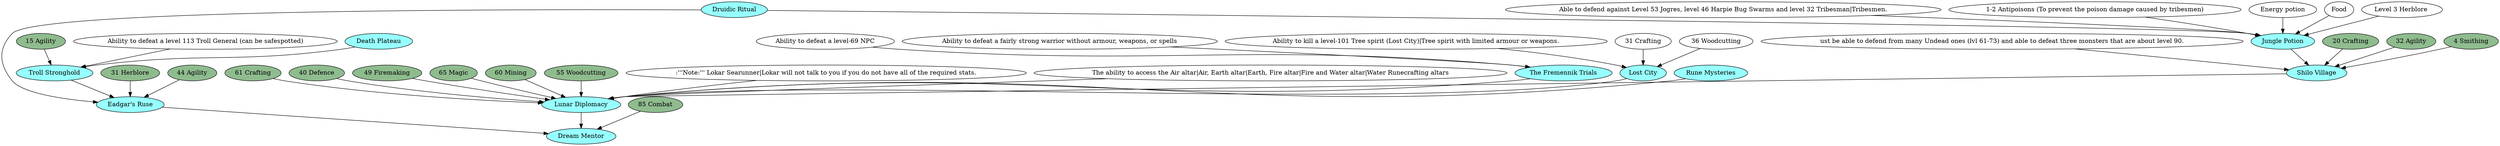 digraph {
  node[style=filled, fillcolor=darkslategray1];
  "Dream Mentor";
  "Lunar Diplomacy";
  "Eadgar's Ruse";
  "The Fremennik Trials";
  "Lost City";
  "Rune Mysteries";
  "Shilo Village";
  "Druidic Ritual";
  "Troll Stronghold";
  "Jungle Potion";
  "Death Plateau";
  "Druidic Ritual";
  node[style=filled, fillcolor=darkseagreen];
  "85 Combat";
  "61 Crafting";
  "40 Defence";
  "49 Firemaking";
  "65 Magic";
  "60 Mining";
  "55 Woodcutting";
  "31 Herblore";
  "44 Agility";
  "20 Crafting";
  "32 Agility";
  "4 Smithing";
  "15 Agility";
  node[style=filled, fillcolor=white];
  "85 Combat" -> "Dream Mentor";
  "Lunar Diplomacy" -> "Dream Mentor";
  "Eadgar's Ruse" -> "Dream Mentor";
  "61 Crafting" -> "Lunar Diplomacy";
  "40 Defence" -> "Lunar Diplomacy";
  "49 Firemaking" -> "Lunar Diplomacy";
  "65 Magic" -> "Lunar Diplomacy";
  "60 Mining" -> "Lunar Diplomacy";
  "55 Woodcutting" -> "Lunar Diplomacy";
  ":'''Note:''' Lokar Searunner|Lokar will not talk to you if you do not have all of the required stats." -> "Lunar Diplomacy";
  "The ability to access the Air altar|Air, Earth altar|Earth, Fire altar|Fire and Water altar|Water Runecrafting altars" -> "Lunar Diplomacy";
  "The Fremennik Trials" -> "Lunar Diplomacy";
  "Lost City" -> "Lunar Diplomacy";
  "Rune Mysteries" -> "Lunar Diplomacy";
  "Shilo Village" -> "Lunar Diplomacy";
  "Druidic Ritual" -> "Eadgar's Ruse";
  "Troll Stronghold" -> "Eadgar's Ruse";
  "31 Herblore" -> "Eadgar's Ruse";
  "44 Agility" -> "Eadgar's Ruse";
  "Ability to defeat a level-69 NPC" -> "The Fremennik Trials";
  "Ability to defeat a fairly strong warrior without armour, weapons, or spells" -> "The Fremennik Trials";
  "31 Crafting" -> "Lost City";
  "36 Woodcutting" -> "Lost City";
  "Ability to kill a level-101 Tree spirit (Lost City)|Tree spirit with limited armour or weapons." -> "Lost City";
  "Jungle Potion" -> "Shilo Village";
  "20 Crafting" -> "Shilo Village";
  "32 Agility" -> "Shilo Village";
  "4 Smithing" -> "Shilo Village";
  "ust be able to defend from many Undead ones (lvl 61-73) and able to defeat three monsters that are about level 90." -> "Shilo Village";
  "Death Plateau" -> "Troll Stronghold";
  "15 Agility" -> "Troll Stronghold";
  "Ability to defeat a level 113 Troll General (can be safespotted)" -> "Troll Stronghold";
  "Druidic Ritual" -> "Jungle Potion";
  "Level 3 Herblore " -> "Jungle Potion";
  "Able to defend against Level 53 Jogres, level 46 Harpie Bug Swarms and level 32 Tribesman|Tribesmen." -> "Jungle Potion";
  "1-2 Antipoisons (To prevent the poison damage caused by tribesmen)" -> "Jungle Potion";
  "Energy potion" -> "Jungle Potion";
  "Food" -> "Jungle Potion";
}
